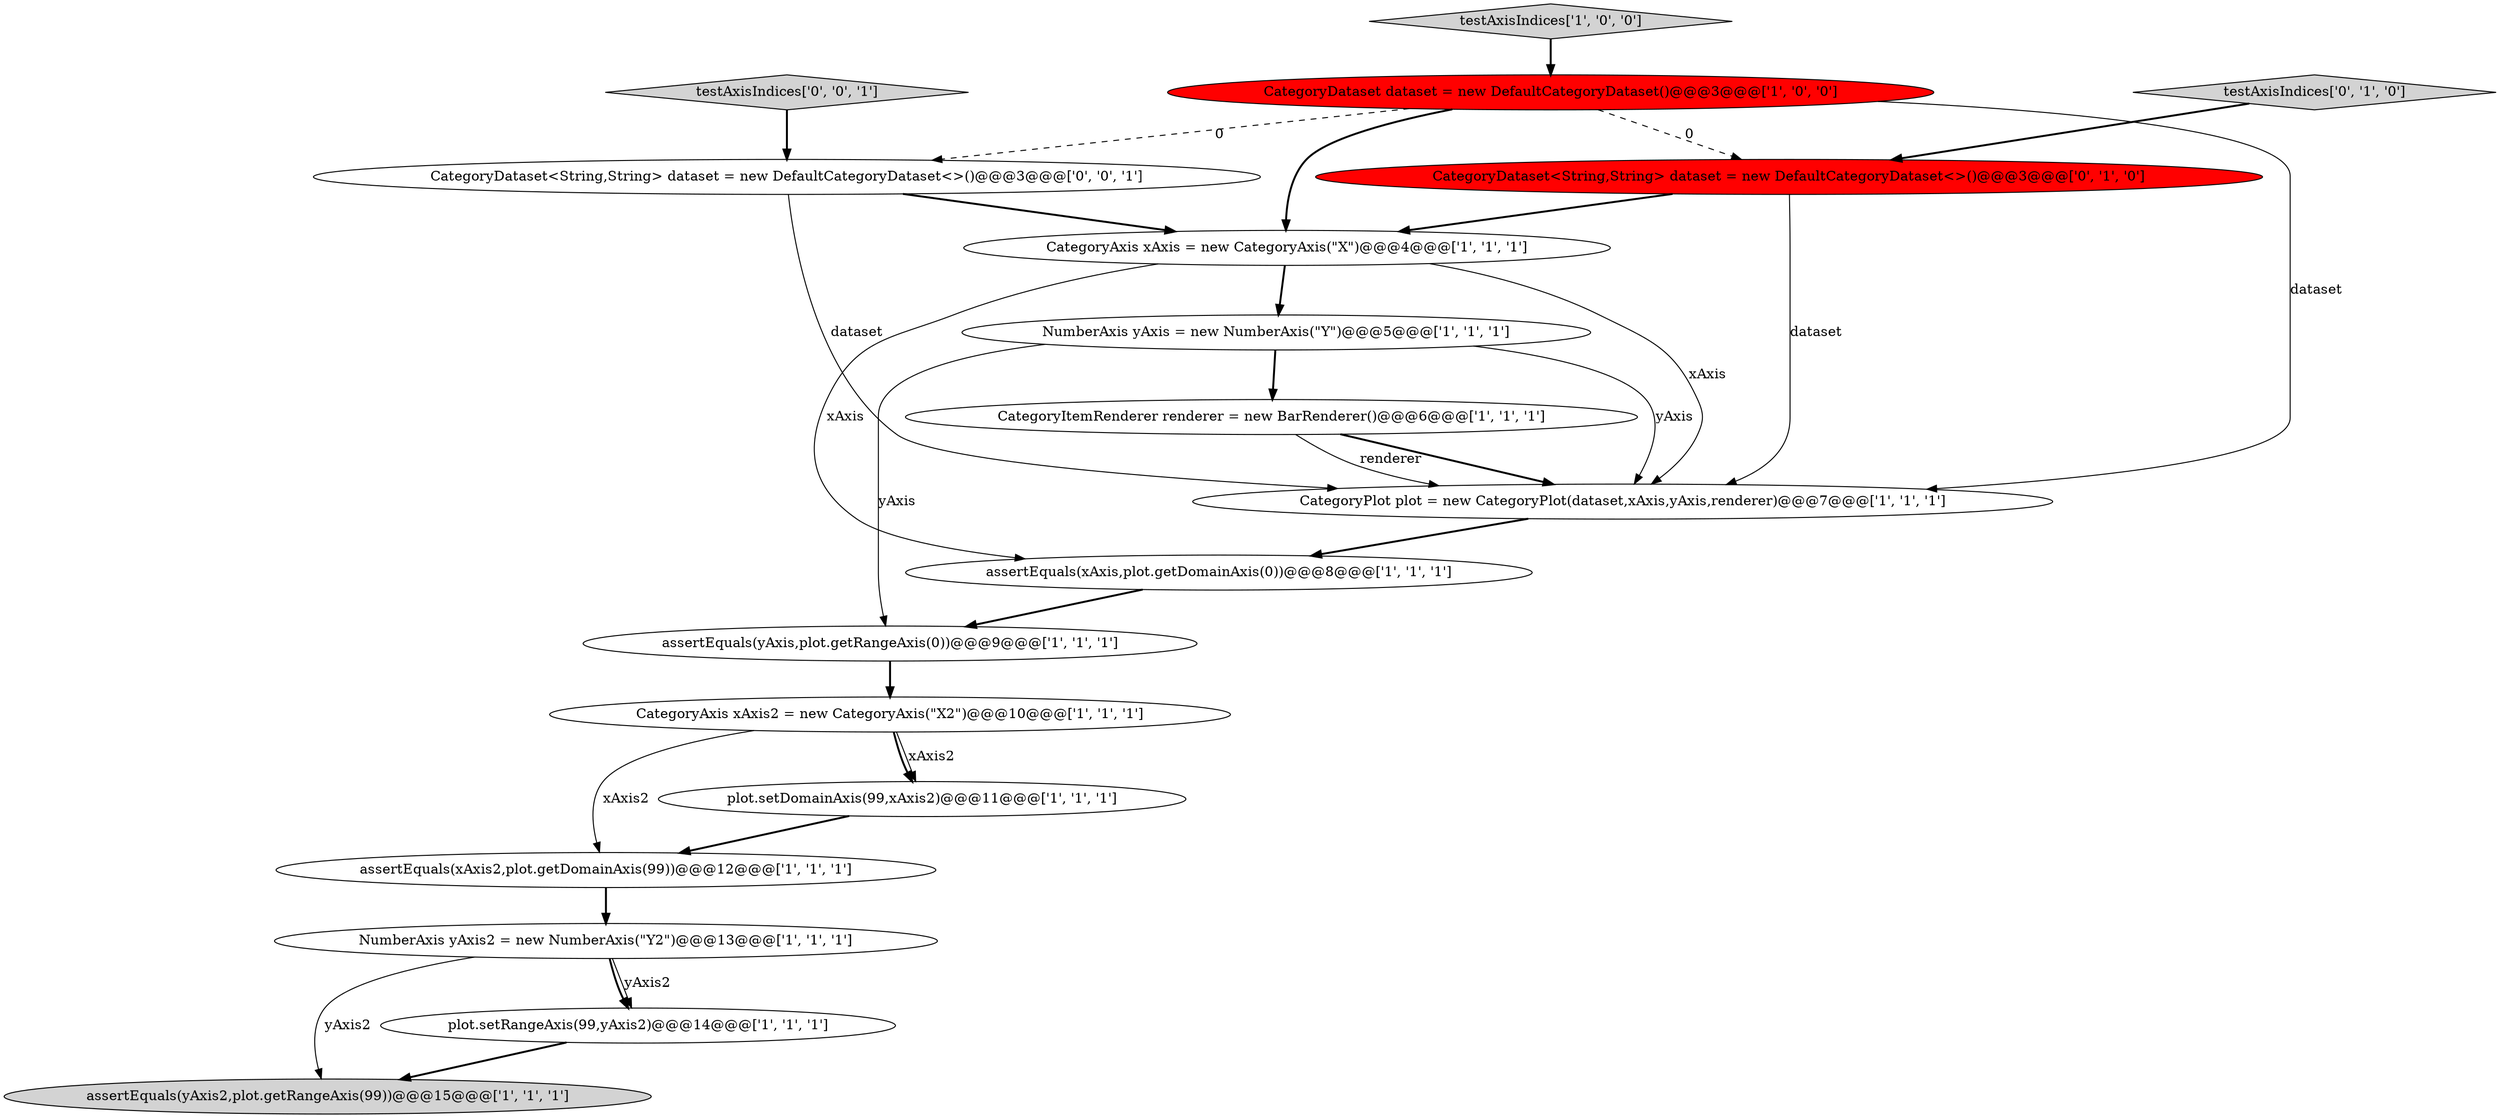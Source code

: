digraph {
4 [style = filled, label = "assertEquals(xAxis2,plot.getDomainAxis(99))@@@12@@@['1', '1', '1']", fillcolor = white, shape = ellipse image = "AAA0AAABBB1BBB"];
7 [style = filled, label = "CategoryItemRenderer renderer = new BarRenderer()@@@6@@@['1', '1', '1']", fillcolor = white, shape = ellipse image = "AAA0AAABBB1BBB"];
0 [style = filled, label = "CategoryDataset dataset = new DefaultCategoryDataset()@@@3@@@['1', '0', '0']", fillcolor = red, shape = ellipse image = "AAA1AAABBB1BBB"];
6 [style = filled, label = "NumberAxis yAxis = new NumberAxis(\"Y\")@@@5@@@['1', '1', '1']", fillcolor = white, shape = ellipse image = "AAA0AAABBB1BBB"];
8 [style = filled, label = "CategoryAxis xAxis2 = new CategoryAxis(\"X2\")@@@10@@@['1', '1', '1']", fillcolor = white, shape = ellipse image = "AAA0AAABBB1BBB"];
1 [style = filled, label = "CategoryAxis xAxis = new CategoryAxis(\"X\")@@@4@@@['1', '1', '1']", fillcolor = white, shape = ellipse image = "AAA0AAABBB1BBB"];
3 [style = filled, label = "assertEquals(yAxis2,plot.getRangeAxis(99))@@@15@@@['1', '1', '1']", fillcolor = lightgray, shape = ellipse image = "AAA0AAABBB1BBB"];
11 [style = filled, label = "plot.setDomainAxis(99,xAxis2)@@@11@@@['1', '1', '1']", fillcolor = white, shape = ellipse image = "AAA0AAABBB1BBB"];
14 [style = filled, label = "testAxisIndices['0', '1', '0']", fillcolor = lightgray, shape = diamond image = "AAA0AAABBB2BBB"];
16 [style = filled, label = "CategoryDataset<String,String> dataset = new DefaultCategoryDataset<>()@@@3@@@['0', '0', '1']", fillcolor = white, shape = ellipse image = "AAA0AAABBB3BBB"];
2 [style = filled, label = "NumberAxis yAxis2 = new NumberAxis(\"Y2\")@@@13@@@['1', '1', '1']", fillcolor = white, shape = ellipse image = "AAA0AAABBB1BBB"];
5 [style = filled, label = "testAxisIndices['1', '0', '0']", fillcolor = lightgray, shape = diamond image = "AAA0AAABBB1BBB"];
13 [style = filled, label = "CategoryPlot plot = new CategoryPlot(dataset,xAxis,yAxis,renderer)@@@7@@@['1', '1', '1']", fillcolor = white, shape = ellipse image = "AAA0AAABBB1BBB"];
10 [style = filled, label = "assertEquals(xAxis,plot.getDomainAxis(0))@@@8@@@['1', '1', '1']", fillcolor = white, shape = ellipse image = "AAA0AAABBB1BBB"];
9 [style = filled, label = "assertEquals(yAxis,plot.getRangeAxis(0))@@@9@@@['1', '1', '1']", fillcolor = white, shape = ellipse image = "AAA0AAABBB1BBB"];
17 [style = filled, label = "testAxisIndices['0', '0', '1']", fillcolor = lightgray, shape = diamond image = "AAA0AAABBB3BBB"];
15 [style = filled, label = "CategoryDataset<String,String> dataset = new DefaultCategoryDataset<>()@@@3@@@['0', '1', '0']", fillcolor = red, shape = ellipse image = "AAA1AAABBB2BBB"];
12 [style = filled, label = "plot.setRangeAxis(99,yAxis2)@@@14@@@['1', '1', '1']", fillcolor = white, shape = ellipse image = "AAA0AAABBB1BBB"];
7->13 [style = bold, label=""];
2->12 [style = solid, label="yAxis2"];
13->10 [style = bold, label=""];
8->11 [style = solid, label="xAxis2"];
11->4 [style = bold, label=""];
0->16 [style = dashed, label="0"];
0->15 [style = dashed, label="0"];
1->10 [style = solid, label="xAxis"];
4->2 [style = bold, label=""];
9->8 [style = bold, label=""];
0->13 [style = solid, label="dataset"];
6->13 [style = solid, label="yAxis"];
15->13 [style = solid, label="dataset"];
2->12 [style = bold, label=""];
7->13 [style = solid, label="renderer"];
1->6 [style = bold, label=""];
5->0 [style = bold, label=""];
16->1 [style = bold, label=""];
1->13 [style = solid, label="xAxis"];
0->1 [style = bold, label=""];
16->13 [style = solid, label="dataset"];
14->15 [style = bold, label=""];
10->9 [style = bold, label=""];
12->3 [style = bold, label=""];
6->9 [style = solid, label="yAxis"];
6->7 [style = bold, label=""];
8->11 [style = bold, label=""];
2->3 [style = solid, label="yAxis2"];
17->16 [style = bold, label=""];
15->1 [style = bold, label=""];
8->4 [style = solid, label="xAxis2"];
}
